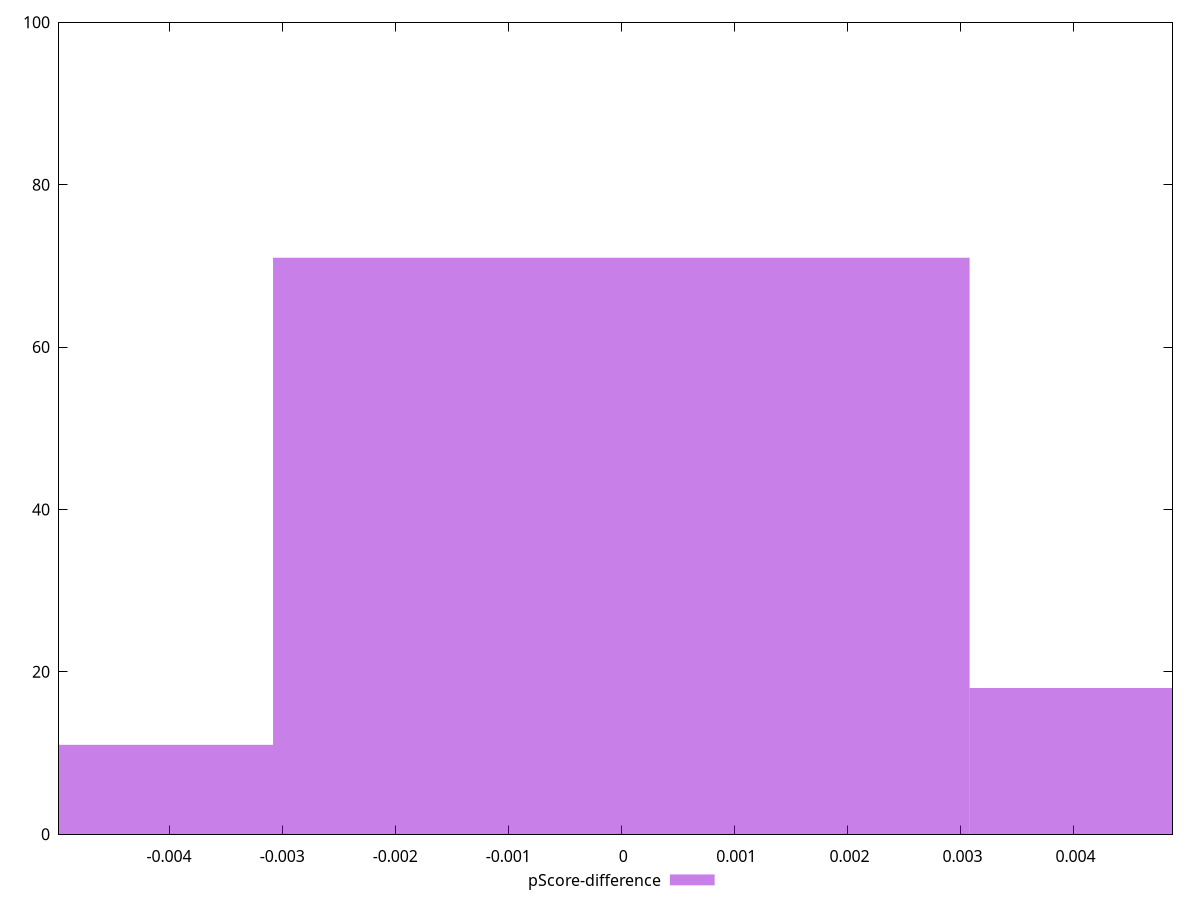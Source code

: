 reset

$pScoreDifference <<EOF
0 71
-0.006160821756712435 11
0.006160821756712435 18
EOF

set key outside below
set boxwidth 0.006160821756712435
set xrange [-0.004973565646724409:0.004875131788620729]
set yrange [0:100]
set trange [0:100]
set style fill transparent solid 0.5 noborder
set terminal svg size 640, 490 enhanced background rgb 'white'
set output "reprap/speed-index/samples/pages/pScore-difference/histogram.svg"

plot $pScoreDifference title "pScore-difference" with boxes

reset
